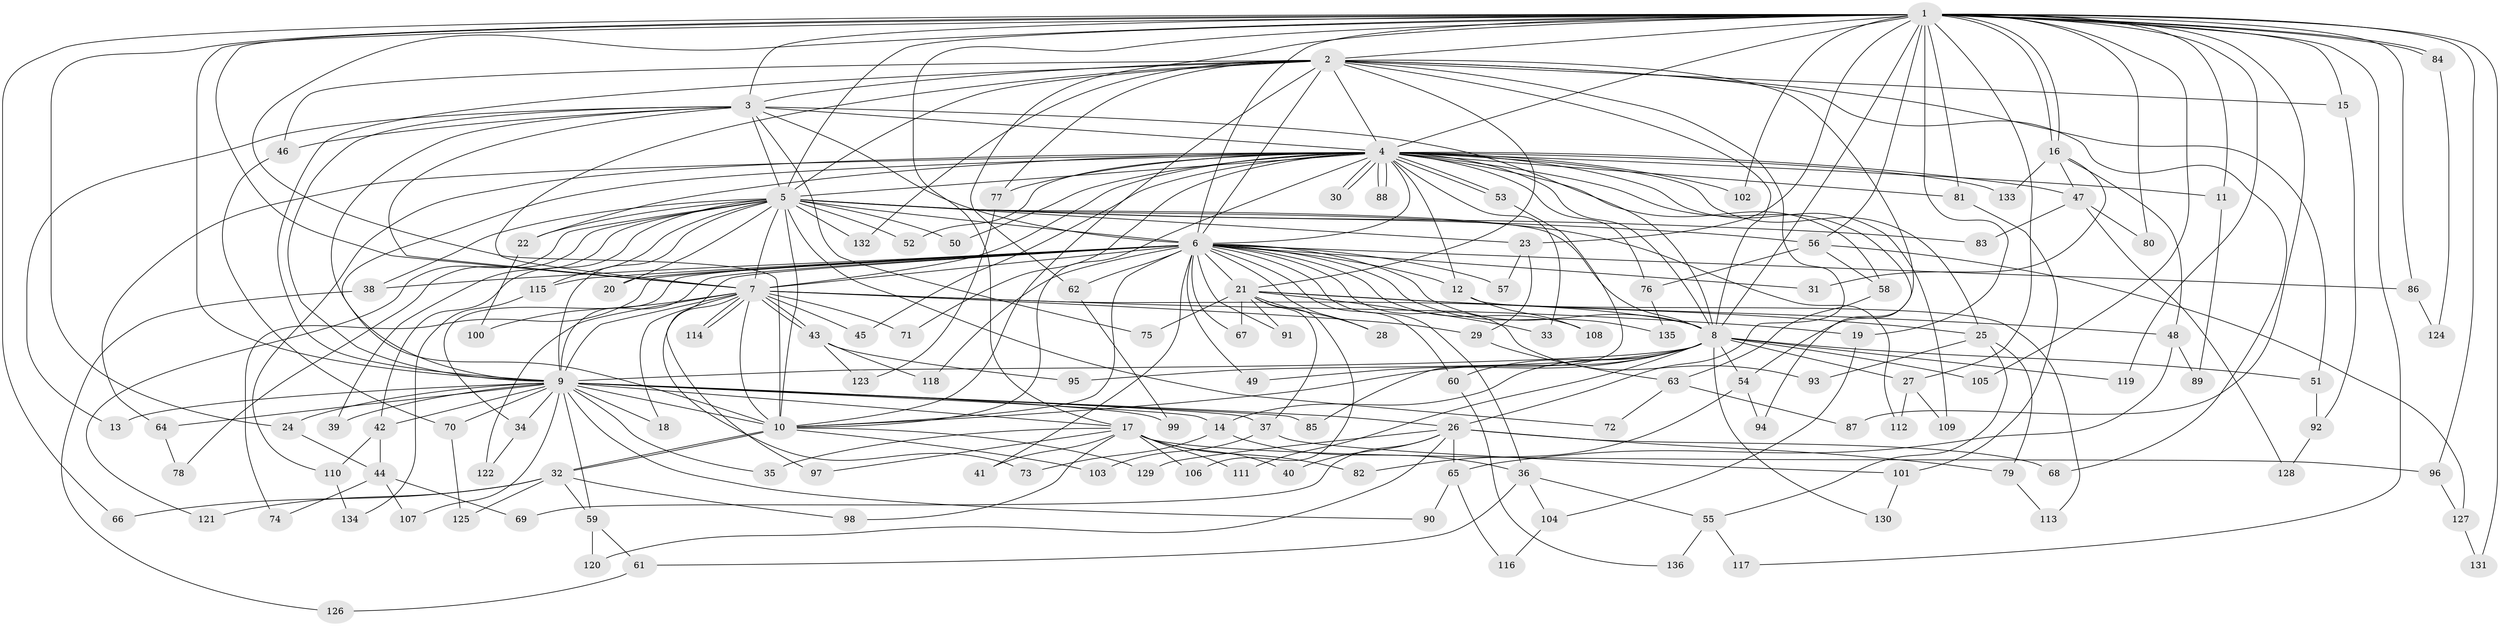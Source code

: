 // coarse degree distribution, {40: 0.010526315789473684, 35: 0.010526315789473684, 9: 0.021052631578947368, 2: 0.6105263157894737, 1: 0.042105263157894736, 3: 0.12631578947368421, 4: 0.07368421052631578, 5: 0.042105263157894736, 8: 0.010526315789473684, 21: 0.021052631578947368, 7: 0.031578947368421054}
// Generated by graph-tools (version 1.1) at 2025/48/03/04/25 21:48:10]
// undirected, 136 vertices, 297 edges
graph export_dot {
graph [start="1"]
  node [color=gray90,style=filled];
  1;
  2;
  3;
  4;
  5;
  6;
  7;
  8;
  9;
  10;
  11;
  12;
  13;
  14;
  15;
  16;
  17;
  18;
  19;
  20;
  21;
  22;
  23;
  24;
  25;
  26;
  27;
  28;
  29;
  30;
  31;
  32;
  33;
  34;
  35;
  36;
  37;
  38;
  39;
  40;
  41;
  42;
  43;
  44;
  45;
  46;
  47;
  48;
  49;
  50;
  51;
  52;
  53;
  54;
  55;
  56;
  57;
  58;
  59;
  60;
  61;
  62;
  63;
  64;
  65;
  66;
  67;
  68;
  69;
  70;
  71;
  72;
  73;
  74;
  75;
  76;
  77;
  78;
  79;
  80;
  81;
  82;
  83;
  84;
  85;
  86;
  87;
  88;
  89;
  90;
  91;
  92;
  93;
  94;
  95;
  96;
  97;
  98;
  99;
  100;
  101;
  102;
  103;
  104;
  105;
  106;
  107;
  108;
  109;
  110;
  111;
  112;
  113;
  114;
  115;
  116;
  117;
  118;
  119;
  120;
  121;
  122;
  123;
  124;
  125;
  126;
  127;
  128;
  129;
  130;
  131;
  132;
  133;
  134;
  135;
  136;
  1 -- 2;
  1 -- 3;
  1 -- 4;
  1 -- 5;
  1 -- 6;
  1 -- 7;
  1 -- 8;
  1 -- 9;
  1 -- 10;
  1 -- 11;
  1 -- 15;
  1 -- 16;
  1 -- 16;
  1 -- 17;
  1 -- 19;
  1 -- 23;
  1 -- 24;
  1 -- 27;
  1 -- 56;
  1 -- 62;
  1 -- 66;
  1 -- 80;
  1 -- 81;
  1 -- 84;
  1 -- 84;
  1 -- 86;
  1 -- 87;
  1 -- 96;
  1 -- 102;
  1 -- 105;
  1 -- 117;
  1 -- 119;
  1 -- 131;
  2 -- 3;
  2 -- 4;
  2 -- 5;
  2 -- 6;
  2 -- 7;
  2 -- 8;
  2 -- 9;
  2 -- 10;
  2 -- 15;
  2 -- 21;
  2 -- 26;
  2 -- 46;
  2 -- 51;
  2 -- 54;
  2 -- 68;
  2 -- 77;
  2 -- 132;
  3 -- 4;
  3 -- 5;
  3 -- 6;
  3 -- 7;
  3 -- 8;
  3 -- 9;
  3 -- 10;
  3 -- 13;
  3 -- 46;
  3 -- 75;
  4 -- 5;
  4 -- 6;
  4 -- 7;
  4 -- 8;
  4 -- 9;
  4 -- 10;
  4 -- 11;
  4 -- 12;
  4 -- 22;
  4 -- 25;
  4 -- 30;
  4 -- 30;
  4 -- 33;
  4 -- 45;
  4 -- 47;
  4 -- 50;
  4 -- 52;
  4 -- 53;
  4 -- 53;
  4 -- 58;
  4 -- 64;
  4 -- 71;
  4 -- 76;
  4 -- 77;
  4 -- 81;
  4 -- 88;
  4 -- 88;
  4 -- 94;
  4 -- 102;
  4 -- 109;
  4 -- 110;
  4 -- 133;
  5 -- 6;
  5 -- 7;
  5 -- 8;
  5 -- 9;
  5 -- 10;
  5 -- 20;
  5 -- 22;
  5 -- 23;
  5 -- 38;
  5 -- 39;
  5 -- 42;
  5 -- 50;
  5 -- 52;
  5 -- 56;
  5 -- 72;
  5 -- 78;
  5 -- 83;
  5 -- 112;
  5 -- 115;
  5 -- 121;
  5 -- 132;
  6 -- 7;
  6 -- 8;
  6 -- 9;
  6 -- 10;
  6 -- 12;
  6 -- 20;
  6 -- 21;
  6 -- 28;
  6 -- 31;
  6 -- 34;
  6 -- 36;
  6 -- 38;
  6 -- 41;
  6 -- 49;
  6 -- 57;
  6 -- 60;
  6 -- 62;
  6 -- 67;
  6 -- 73;
  6 -- 74;
  6 -- 86;
  6 -- 91;
  6 -- 93;
  6 -- 108;
  6 -- 115;
  6 -- 118;
  6 -- 135;
  7 -- 8;
  7 -- 9;
  7 -- 10;
  7 -- 18;
  7 -- 19;
  7 -- 29;
  7 -- 43;
  7 -- 43;
  7 -- 45;
  7 -- 71;
  7 -- 97;
  7 -- 100;
  7 -- 114;
  7 -- 114;
  7 -- 122;
  8 -- 9;
  8 -- 10;
  8 -- 14;
  8 -- 27;
  8 -- 49;
  8 -- 51;
  8 -- 54;
  8 -- 60;
  8 -- 95;
  8 -- 105;
  8 -- 111;
  8 -- 119;
  8 -- 130;
  9 -- 10;
  9 -- 13;
  9 -- 14;
  9 -- 17;
  9 -- 18;
  9 -- 24;
  9 -- 26;
  9 -- 34;
  9 -- 35;
  9 -- 37;
  9 -- 39;
  9 -- 42;
  9 -- 59;
  9 -- 64;
  9 -- 70;
  9 -- 85;
  9 -- 90;
  9 -- 99;
  9 -- 107;
  10 -- 32;
  10 -- 32;
  10 -- 103;
  10 -- 129;
  11 -- 89;
  12 -- 108;
  12 -- 113;
  14 -- 36;
  14 -- 73;
  15 -- 92;
  16 -- 31;
  16 -- 47;
  16 -- 48;
  16 -- 133;
  17 -- 35;
  17 -- 40;
  17 -- 41;
  17 -- 82;
  17 -- 96;
  17 -- 97;
  17 -- 98;
  17 -- 106;
  17 -- 111;
  19 -- 104;
  21 -- 25;
  21 -- 28;
  21 -- 33;
  21 -- 37;
  21 -- 48;
  21 -- 67;
  21 -- 75;
  21 -- 91;
  21 -- 106;
  22 -- 100;
  23 -- 29;
  23 -- 57;
  24 -- 44;
  25 -- 55;
  25 -- 79;
  25 -- 93;
  26 -- 40;
  26 -- 65;
  26 -- 68;
  26 -- 69;
  26 -- 79;
  26 -- 120;
  26 -- 129;
  27 -- 109;
  27 -- 112;
  29 -- 63;
  32 -- 59;
  32 -- 66;
  32 -- 98;
  32 -- 121;
  32 -- 125;
  34 -- 122;
  36 -- 55;
  36 -- 61;
  36 -- 104;
  37 -- 101;
  37 -- 103;
  38 -- 126;
  42 -- 44;
  42 -- 110;
  43 -- 95;
  43 -- 118;
  43 -- 123;
  44 -- 69;
  44 -- 74;
  44 -- 107;
  46 -- 70;
  47 -- 80;
  47 -- 83;
  47 -- 128;
  48 -- 65;
  48 -- 89;
  51 -- 92;
  53 -- 85;
  54 -- 82;
  54 -- 94;
  55 -- 117;
  55 -- 136;
  56 -- 58;
  56 -- 76;
  56 -- 127;
  58 -- 63;
  59 -- 61;
  59 -- 120;
  60 -- 136;
  61 -- 126;
  62 -- 99;
  63 -- 72;
  63 -- 87;
  64 -- 78;
  65 -- 90;
  65 -- 116;
  70 -- 125;
  76 -- 135;
  77 -- 123;
  79 -- 113;
  81 -- 101;
  84 -- 124;
  86 -- 124;
  92 -- 128;
  96 -- 127;
  101 -- 130;
  104 -- 116;
  110 -- 134;
  115 -- 134;
  127 -- 131;
}
